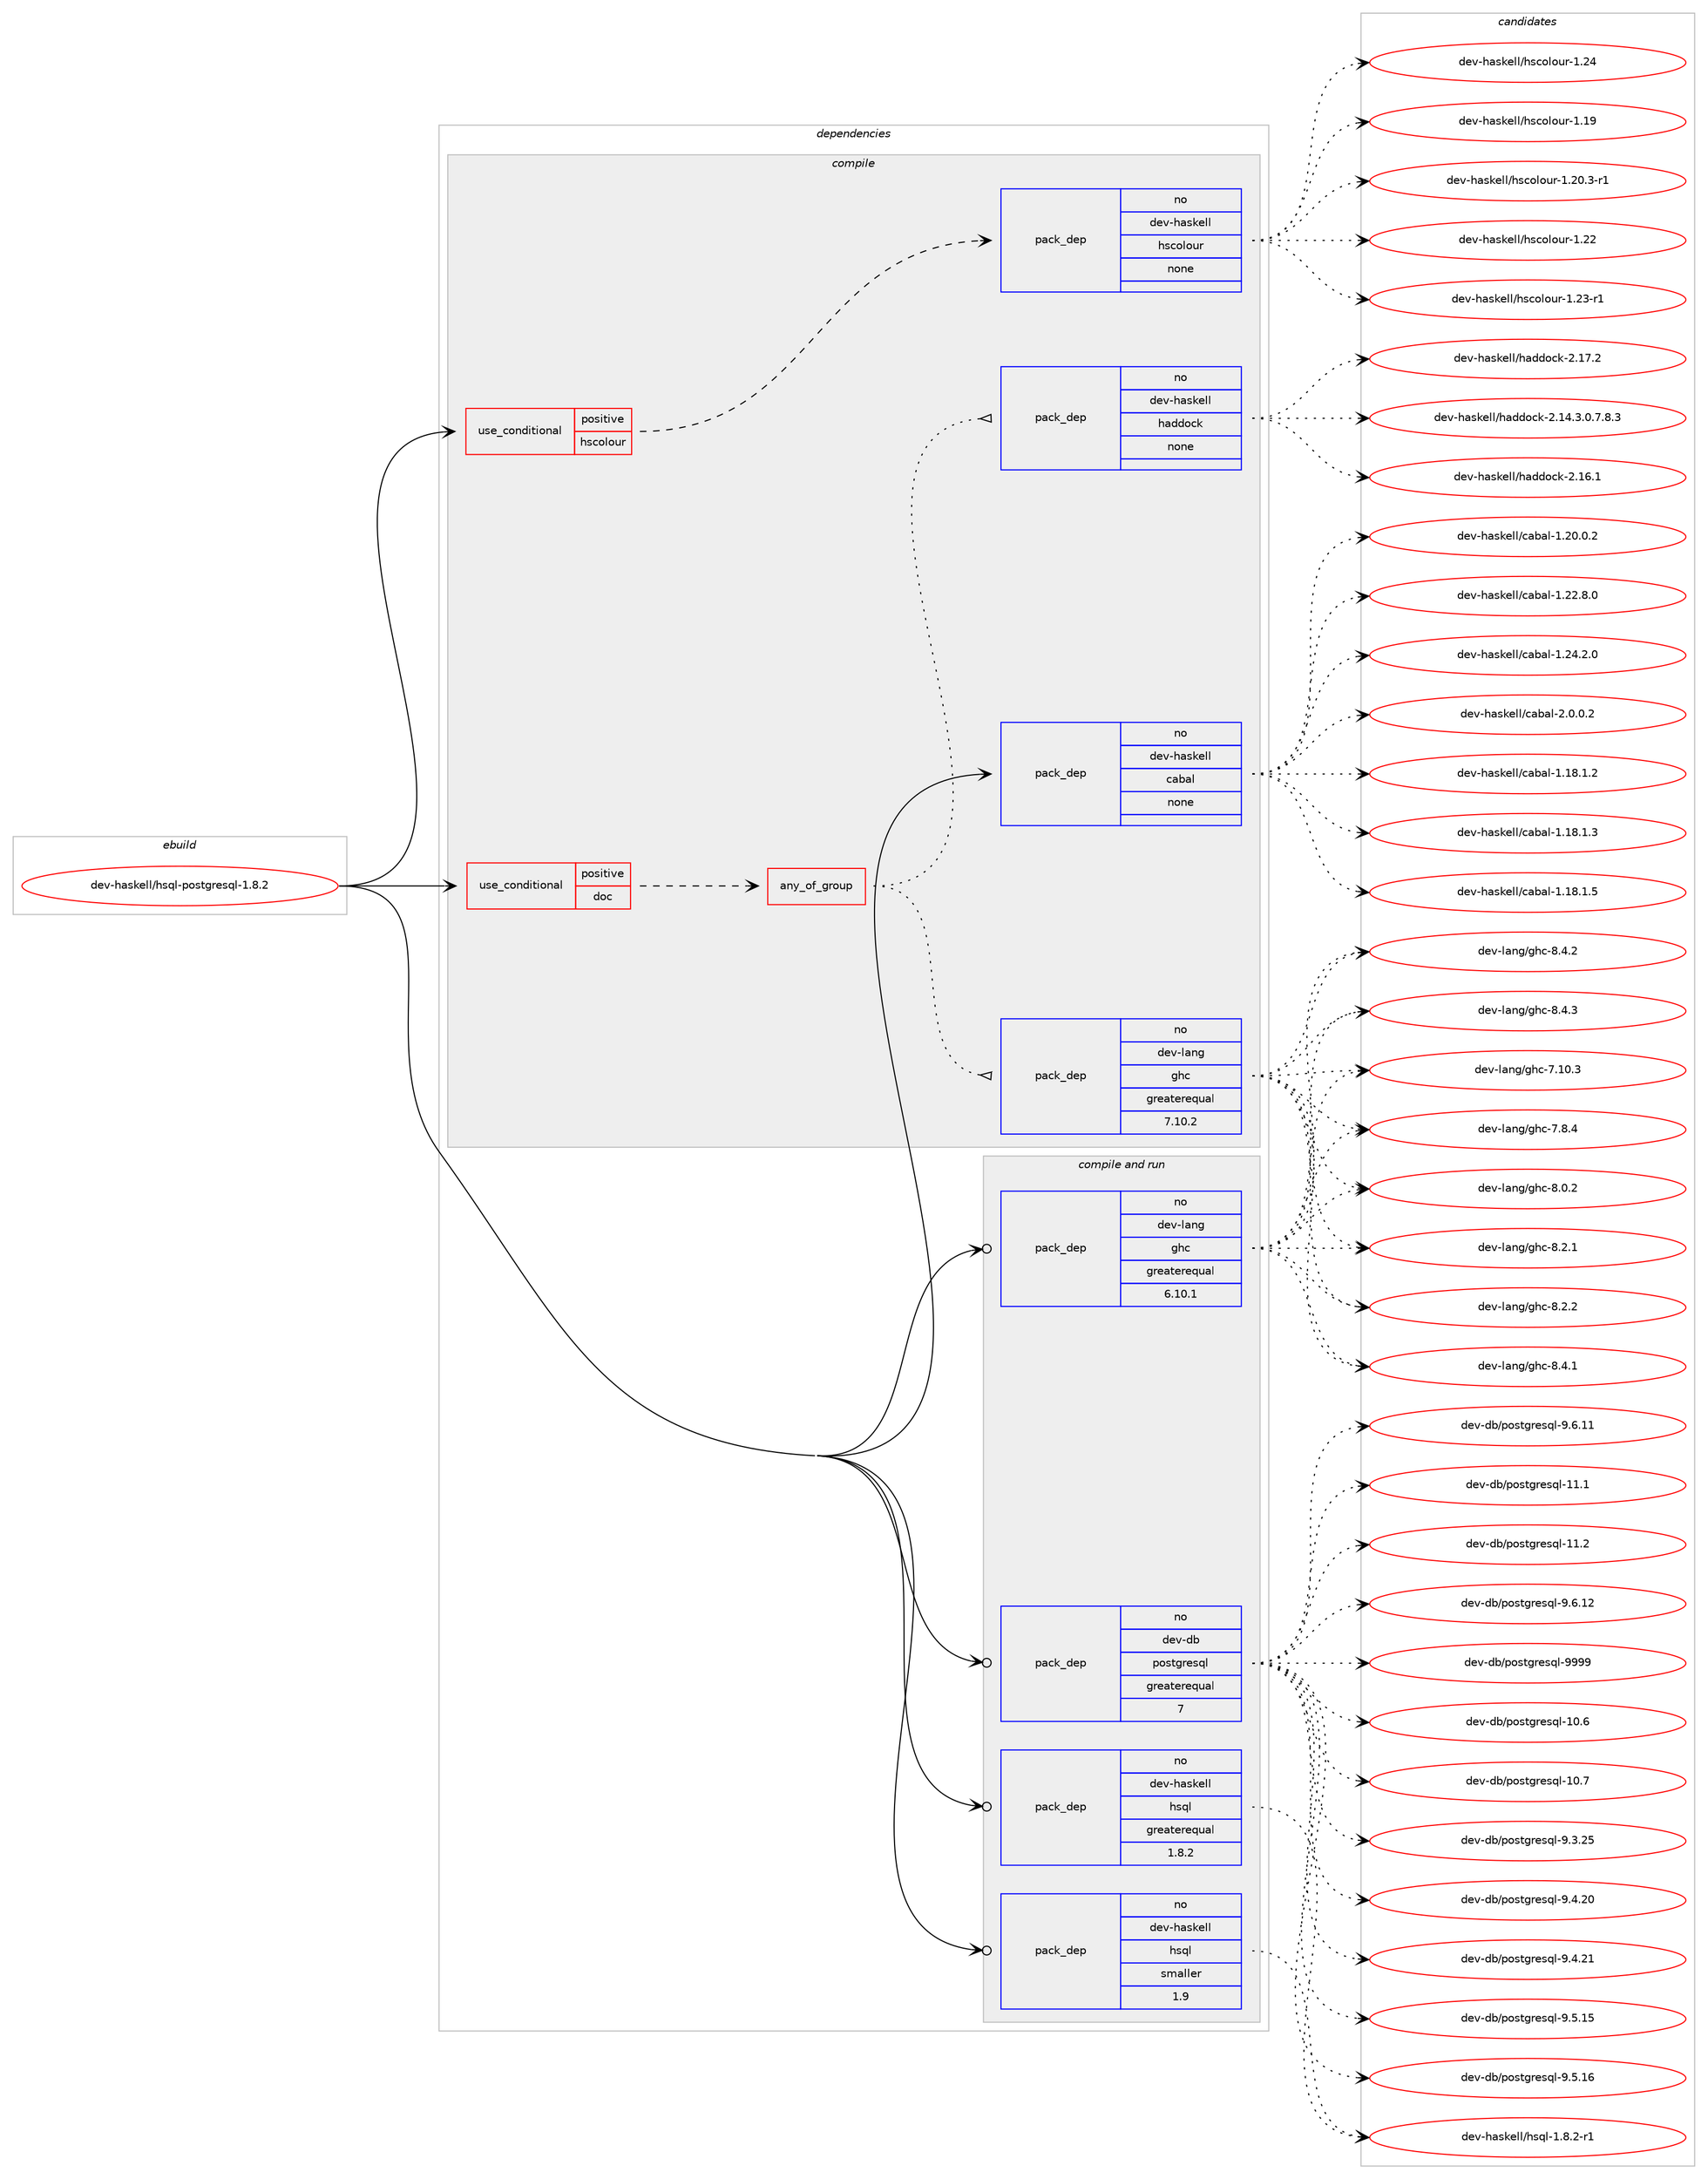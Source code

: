 digraph prolog {

# *************
# Graph options
# *************

newrank=true;
concentrate=true;
compound=true;
graph [rankdir=LR,fontname=Helvetica,fontsize=10,ranksep=1.5];#, ranksep=2.5, nodesep=0.2];
edge  [arrowhead=vee];
node  [fontname=Helvetica,fontsize=10];

# **********
# The ebuild
# **********

subgraph cluster_leftcol {
color=gray;
rank=same;
label=<<i>ebuild</i>>;
id [label="dev-haskell/hsql-postgresql-1.8.2", color=red, width=4, href="../dev-haskell/hsql-postgresql-1.8.2.svg"];
}

# ****************
# The dependencies
# ****************

subgraph cluster_midcol {
color=gray;
label=<<i>dependencies</i>>;
subgraph cluster_compile {
fillcolor="#eeeeee";
style=filled;
label=<<i>compile</i>>;
subgraph cond360080 {
dependency1335654 [label=<<TABLE BORDER="0" CELLBORDER="1" CELLSPACING="0" CELLPADDING="4"><TR><TD ROWSPAN="3" CELLPADDING="10">use_conditional</TD></TR><TR><TD>positive</TD></TR><TR><TD>doc</TD></TR></TABLE>>, shape=none, color=red];
subgraph any21076 {
dependency1335655 [label=<<TABLE BORDER="0" CELLBORDER="1" CELLSPACING="0" CELLPADDING="4"><TR><TD CELLPADDING="10">any_of_group</TD></TR></TABLE>>, shape=none, color=red];subgraph pack953946 {
dependency1335656 [label=<<TABLE BORDER="0" CELLBORDER="1" CELLSPACING="0" CELLPADDING="4" WIDTH="220"><TR><TD ROWSPAN="6" CELLPADDING="30">pack_dep</TD></TR><TR><TD WIDTH="110">no</TD></TR><TR><TD>dev-haskell</TD></TR><TR><TD>haddock</TD></TR><TR><TD>none</TD></TR><TR><TD></TD></TR></TABLE>>, shape=none, color=blue];
}
dependency1335655:e -> dependency1335656:w [weight=20,style="dotted",arrowhead="oinv"];
subgraph pack953947 {
dependency1335657 [label=<<TABLE BORDER="0" CELLBORDER="1" CELLSPACING="0" CELLPADDING="4" WIDTH="220"><TR><TD ROWSPAN="6" CELLPADDING="30">pack_dep</TD></TR><TR><TD WIDTH="110">no</TD></TR><TR><TD>dev-lang</TD></TR><TR><TD>ghc</TD></TR><TR><TD>greaterequal</TD></TR><TR><TD>7.10.2</TD></TR></TABLE>>, shape=none, color=blue];
}
dependency1335655:e -> dependency1335657:w [weight=20,style="dotted",arrowhead="oinv"];
}
dependency1335654:e -> dependency1335655:w [weight=20,style="dashed",arrowhead="vee"];
}
id:e -> dependency1335654:w [weight=20,style="solid",arrowhead="vee"];
subgraph cond360081 {
dependency1335658 [label=<<TABLE BORDER="0" CELLBORDER="1" CELLSPACING="0" CELLPADDING="4"><TR><TD ROWSPAN="3" CELLPADDING="10">use_conditional</TD></TR><TR><TD>positive</TD></TR><TR><TD>hscolour</TD></TR></TABLE>>, shape=none, color=red];
subgraph pack953948 {
dependency1335659 [label=<<TABLE BORDER="0" CELLBORDER="1" CELLSPACING="0" CELLPADDING="4" WIDTH="220"><TR><TD ROWSPAN="6" CELLPADDING="30">pack_dep</TD></TR><TR><TD WIDTH="110">no</TD></TR><TR><TD>dev-haskell</TD></TR><TR><TD>hscolour</TD></TR><TR><TD>none</TD></TR><TR><TD></TD></TR></TABLE>>, shape=none, color=blue];
}
dependency1335658:e -> dependency1335659:w [weight=20,style="dashed",arrowhead="vee"];
}
id:e -> dependency1335658:w [weight=20,style="solid",arrowhead="vee"];
subgraph pack953949 {
dependency1335660 [label=<<TABLE BORDER="0" CELLBORDER="1" CELLSPACING="0" CELLPADDING="4" WIDTH="220"><TR><TD ROWSPAN="6" CELLPADDING="30">pack_dep</TD></TR><TR><TD WIDTH="110">no</TD></TR><TR><TD>dev-haskell</TD></TR><TR><TD>cabal</TD></TR><TR><TD>none</TD></TR><TR><TD></TD></TR></TABLE>>, shape=none, color=blue];
}
id:e -> dependency1335660:w [weight=20,style="solid",arrowhead="vee"];
}
subgraph cluster_compileandrun {
fillcolor="#eeeeee";
style=filled;
label=<<i>compile and run</i>>;
subgraph pack953950 {
dependency1335661 [label=<<TABLE BORDER="0" CELLBORDER="1" CELLSPACING="0" CELLPADDING="4" WIDTH="220"><TR><TD ROWSPAN="6" CELLPADDING="30">pack_dep</TD></TR><TR><TD WIDTH="110">no</TD></TR><TR><TD>dev-db</TD></TR><TR><TD>postgresql</TD></TR><TR><TD>greaterequal</TD></TR><TR><TD>7</TD></TR></TABLE>>, shape=none, color=blue];
}
id:e -> dependency1335661:w [weight=20,style="solid",arrowhead="odotvee"];
subgraph pack953951 {
dependency1335662 [label=<<TABLE BORDER="0" CELLBORDER="1" CELLSPACING="0" CELLPADDING="4" WIDTH="220"><TR><TD ROWSPAN="6" CELLPADDING="30">pack_dep</TD></TR><TR><TD WIDTH="110">no</TD></TR><TR><TD>dev-haskell</TD></TR><TR><TD>hsql</TD></TR><TR><TD>greaterequal</TD></TR><TR><TD>1.8.2</TD></TR></TABLE>>, shape=none, color=blue];
}
id:e -> dependency1335662:w [weight=20,style="solid",arrowhead="odotvee"];
subgraph pack953952 {
dependency1335663 [label=<<TABLE BORDER="0" CELLBORDER="1" CELLSPACING="0" CELLPADDING="4" WIDTH="220"><TR><TD ROWSPAN="6" CELLPADDING="30">pack_dep</TD></TR><TR><TD WIDTH="110">no</TD></TR><TR><TD>dev-haskell</TD></TR><TR><TD>hsql</TD></TR><TR><TD>smaller</TD></TR><TR><TD>1.9</TD></TR></TABLE>>, shape=none, color=blue];
}
id:e -> dependency1335663:w [weight=20,style="solid",arrowhead="odotvee"];
subgraph pack953953 {
dependency1335664 [label=<<TABLE BORDER="0" CELLBORDER="1" CELLSPACING="0" CELLPADDING="4" WIDTH="220"><TR><TD ROWSPAN="6" CELLPADDING="30">pack_dep</TD></TR><TR><TD WIDTH="110">no</TD></TR><TR><TD>dev-lang</TD></TR><TR><TD>ghc</TD></TR><TR><TD>greaterequal</TD></TR><TR><TD>6.10.1</TD></TR></TABLE>>, shape=none, color=blue];
}
id:e -> dependency1335664:w [weight=20,style="solid",arrowhead="odotvee"];
}
subgraph cluster_run {
fillcolor="#eeeeee";
style=filled;
label=<<i>run</i>>;
}
}

# **************
# The candidates
# **************

subgraph cluster_choices {
rank=same;
color=gray;
label=<<i>candidates</i>>;

subgraph choice953946 {
color=black;
nodesep=1;
choice1001011184510497115107101108108471049710010011199107455046495246514648465546564651 [label="dev-haskell/haddock-2.14.3.0.7.8.3", color=red, width=4,href="../dev-haskell/haddock-2.14.3.0.7.8.3.svg"];
choice100101118451049711510710110810847104971001001119910745504649544649 [label="dev-haskell/haddock-2.16.1", color=red, width=4,href="../dev-haskell/haddock-2.16.1.svg"];
choice100101118451049711510710110810847104971001001119910745504649554650 [label="dev-haskell/haddock-2.17.2", color=red, width=4,href="../dev-haskell/haddock-2.17.2.svg"];
dependency1335656:e -> choice1001011184510497115107101108108471049710010011199107455046495246514648465546564651:w [style=dotted,weight="100"];
dependency1335656:e -> choice100101118451049711510710110810847104971001001119910745504649544649:w [style=dotted,weight="100"];
dependency1335656:e -> choice100101118451049711510710110810847104971001001119910745504649554650:w [style=dotted,weight="100"];
}
subgraph choice953947 {
color=black;
nodesep=1;
choice1001011184510897110103471031049945554649484651 [label="dev-lang/ghc-7.10.3", color=red, width=4,href="../dev-lang/ghc-7.10.3.svg"];
choice10010111845108971101034710310499455546564652 [label="dev-lang/ghc-7.8.4", color=red, width=4,href="../dev-lang/ghc-7.8.4.svg"];
choice10010111845108971101034710310499455646484650 [label="dev-lang/ghc-8.0.2", color=red, width=4,href="../dev-lang/ghc-8.0.2.svg"];
choice10010111845108971101034710310499455646504649 [label="dev-lang/ghc-8.2.1", color=red, width=4,href="../dev-lang/ghc-8.2.1.svg"];
choice10010111845108971101034710310499455646504650 [label="dev-lang/ghc-8.2.2", color=red, width=4,href="../dev-lang/ghc-8.2.2.svg"];
choice10010111845108971101034710310499455646524649 [label="dev-lang/ghc-8.4.1", color=red, width=4,href="../dev-lang/ghc-8.4.1.svg"];
choice10010111845108971101034710310499455646524650 [label="dev-lang/ghc-8.4.2", color=red, width=4,href="../dev-lang/ghc-8.4.2.svg"];
choice10010111845108971101034710310499455646524651 [label="dev-lang/ghc-8.4.3", color=red, width=4,href="../dev-lang/ghc-8.4.3.svg"];
dependency1335657:e -> choice1001011184510897110103471031049945554649484651:w [style=dotted,weight="100"];
dependency1335657:e -> choice10010111845108971101034710310499455546564652:w [style=dotted,weight="100"];
dependency1335657:e -> choice10010111845108971101034710310499455646484650:w [style=dotted,weight="100"];
dependency1335657:e -> choice10010111845108971101034710310499455646504649:w [style=dotted,weight="100"];
dependency1335657:e -> choice10010111845108971101034710310499455646504650:w [style=dotted,weight="100"];
dependency1335657:e -> choice10010111845108971101034710310499455646524649:w [style=dotted,weight="100"];
dependency1335657:e -> choice10010111845108971101034710310499455646524650:w [style=dotted,weight="100"];
dependency1335657:e -> choice10010111845108971101034710310499455646524651:w [style=dotted,weight="100"];
}
subgraph choice953948 {
color=black;
nodesep=1;
choice100101118451049711510710110810847104115991111081111171144549464957 [label="dev-haskell/hscolour-1.19", color=red, width=4,href="../dev-haskell/hscolour-1.19.svg"];
choice10010111845104971151071011081084710411599111108111117114454946504846514511449 [label="dev-haskell/hscolour-1.20.3-r1", color=red, width=4,href="../dev-haskell/hscolour-1.20.3-r1.svg"];
choice100101118451049711510710110810847104115991111081111171144549465050 [label="dev-haskell/hscolour-1.22", color=red, width=4,href="../dev-haskell/hscolour-1.22.svg"];
choice1001011184510497115107101108108471041159911110811111711445494650514511449 [label="dev-haskell/hscolour-1.23-r1", color=red, width=4,href="../dev-haskell/hscolour-1.23-r1.svg"];
choice100101118451049711510710110810847104115991111081111171144549465052 [label="dev-haskell/hscolour-1.24", color=red, width=4,href="../dev-haskell/hscolour-1.24.svg"];
dependency1335659:e -> choice100101118451049711510710110810847104115991111081111171144549464957:w [style=dotted,weight="100"];
dependency1335659:e -> choice10010111845104971151071011081084710411599111108111117114454946504846514511449:w [style=dotted,weight="100"];
dependency1335659:e -> choice100101118451049711510710110810847104115991111081111171144549465050:w [style=dotted,weight="100"];
dependency1335659:e -> choice1001011184510497115107101108108471041159911110811111711445494650514511449:w [style=dotted,weight="100"];
dependency1335659:e -> choice100101118451049711510710110810847104115991111081111171144549465052:w [style=dotted,weight="100"];
}
subgraph choice953949 {
color=black;
nodesep=1;
choice10010111845104971151071011081084799979897108454946495646494650 [label="dev-haskell/cabal-1.18.1.2", color=red, width=4,href="../dev-haskell/cabal-1.18.1.2.svg"];
choice10010111845104971151071011081084799979897108454946495646494651 [label="dev-haskell/cabal-1.18.1.3", color=red, width=4,href="../dev-haskell/cabal-1.18.1.3.svg"];
choice10010111845104971151071011081084799979897108454946495646494653 [label="dev-haskell/cabal-1.18.1.5", color=red, width=4,href="../dev-haskell/cabal-1.18.1.5.svg"];
choice10010111845104971151071011081084799979897108454946504846484650 [label="dev-haskell/cabal-1.20.0.2", color=red, width=4,href="../dev-haskell/cabal-1.20.0.2.svg"];
choice10010111845104971151071011081084799979897108454946505046564648 [label="dev-haskell/cabal-1.22.8.0", color=red, width=4,href="../dev-haskell/cabal-1.22.8.0.svg"];
choice10010111845104971151071011081084799979897108454946505246504648 [label="dev-haskell/cabal-1.24.2.0", color=red, width=4,href="../dev-haskell/cabal-1.24.2.0.svg"];
choice100101118451049711510710110810847999798971084550464846484650 [label="dev-haskell/cabal-2.0.0.2", color=red, width=4,href="../dev-haskell/cabal-2.0.0.2.svg"];
dependency1335660:e -> choice10010111845104971151071011081084799979897108454946495646494650:w [style=dotted,weight="100"];
dependency1335660:e -> choice10010111845104971151071011081084799979897108454946495646494651:w [style=dotted,weight="100"];
dependency1335660:e -> choice10010111845104971151071011081084799979897108454946495646494653:w [style=dotted,weight="100"];
dependency1335660:e -> choice10010111845104971151071011081084799979897108454946504846484650:w [style=dotted,weight="100"];
dependency1335660:e -> choice10010111845104971151071011081084799979897108454946505046564648:w [style=dotted,weight="100"];
dependency1335660:e -> choice10010111845104971151071011081084799979897108454946505246504648:w [style=dotted,weight="100"];
dependency1335660:e -> choice100101118451049711510710110810847999798971084550464846484650:w [style=dotted,weight="100"];
}
subgraph choice953950 {
color=black;
nodesep=1;
choice1001011184510098471121111151161031141011151131084549484654 [label="dev-db/postgresql-10.6", color=red, width=4,href="../dev-db/postgresql-10.6.svg"];
choice1001011184510098471121111151161031141011151131084549484655 [label="dev-db/postgresql-10.7", color=red, width=4,href="../dev-db/postgresql-10.7.svg"];
choice1001011184510098471121111151161031141011151131084549494649 [label="dev-db/postgresql-11.1", color=red, width=4,href="../dev-db/postgresql-11.1.svg"];
choice1001011184510098471121111151161031141011151131084549494650 [label="dev-db/postgresql-11.2", color=red, width=4,href="../dev-db/postgresql-11.2.svg"];
choice10010111845100984711211111511610311410111511310845574651465053 [label="dev-db/postgresql-9.3.25", color=red, width=4,href="../dev-db/postgresql-9.3.25.svg"];
choice10010111845100984711211111511610311410111511310845574652465048 [label="dev-db/postgresql-9.4.20", color=red, width=4,href="../dev-db/postgresql-9.4.20.svg"];
choice10010111845100984711211111511610311410111511310845574652465049 [label="dev-db/postgresql-9.4.21", color=red, width=4,href="../dev-db/postgresql-9.4.21.svg"];
choice10010111845100984711211111511610311410111511310845574653464953 [label="dev-db/postgresql-9.5.15", color=red, width=4,href="../dev-db/postgresql-9.5.15.svg"];
choice10010111845100984711211111511610311410111511310845574653464954 [label="dev-db/postgresql-9.5.16", color=red, width=4,href="../dev-db/postgresql-9.5.16.svg"];
choice10010111845100984711211111511610311410111511310845574654464949 [label="dev-db/postgresql-9.6.11", color=red, width=4,href="../dev-db/postgresql-9.6.11.svg"];
choice10010111845100984711211111511610311410111511310845574654464950 [label="dev-db/postgresql-9.6.12", color=red, width=4,href="../dev-db/postgresql-9.6.12.svg"];
choice1001011184510098471121111151161031141011151131084557575757 [label="dev-db/postgresql-9999", color=red, width=4,href="../dev-db/postgresql-9999.svg"];
dependency1335661:e -> choice1001011184510098471121111151161031141011151131084549484654:w [style=dotted,weight="100"];
dependency1335661:e -> choice1001011184510098471121111151161031141011151131084549484655:w [style=dotted,weight="100"];
dependency1335661:e -> choice1001011184510098471121111151161031141011151131084549494649:w [style=dotted,weight="100"];
dependency1335661:e -> choice1001011184510098471121111151161031141011151131084549494650:w [style=dotted,weight="100"];
dependency1335661:e -> choice10010111845100984711211111511610311410111511310845574651465053:w [style=dotted,weight="100"];
dependency1335661:e -> choice10010111845100984711211111511610311410111511310845574652465048:w [style=dotted,weight="100"];
dependency1335661:e -> choice10010111845100984711211111511610311410111511310845574652465049:w [style=dotted,weight="100"];
dependency1335661:e -> choice10010111845100984711211111511610311410111511310845574653464953:w [style=dotted,weight="100"];
dependency1335661:e -> choice10010111845100984711211111511610311410111511310845574653464954:w [style=dotted,weight="100"];
dependency1335661:e -> choice10010111845100984711211111511610311410111511310845574654464949:w [style=dotted,weight="100"];
dependency1335661:e -> choice10010111845100984711211111511610311410111511310845574654464950:w [style=dotted,weight="100"];
dependency1335661:e -> choice1001011184510098471121111151161031141011151131084557575757:w [style=dotted,weight="100"];
}
subgraph choice953951 {
color=black;
nodesep=1;
choice1001011184510497115107101108108471041151131084549465646504511449 [label="dev-haskell/hsql-1.8.2-r1", color=red, width=4,href="../dev-haskell/hsql-1.8.2-r1.svg"];
dependency1335662:e -> choice1001011184510497115107101108108471041151131084549465646504511449:w [style=dotted,weight="100"];
}
subgraph choice953952 {
color=black;
nodesep=1;
choice1001011184510497115107101108108471041151131084549465646504511449 [label="dev-haskell/hsql-1.8.2-r1", color=red, width=4,href="../dev-haskell/hsql-1.8.2-r1.svg"];
dependency1335663:e -> choice1001011184510497115107101108108471041151131084549465646504511449:w [style=dotted,weight="100"];
}
subgraph choice953953 {
color=black;
nodesep=1;
choice1001011184510897110103471031049945554649484651 [label="dev-lang/ghc-7.10.3", color=red, width=4,href="../dev-lang/ghc-7.10.3.svg"];
choice10010111845108971101034710310499455546564652 [label="dev-lang/ghc-7.8.4", color=red, width=4,href="../dev-lang/ghc-7.8.4.svg"];
choice10010111845108971101034710310499455646484650 [label="dev-lang/ghc-8.0.2", color=red, width=4,href="../dev-lang/ghc-8.0.2.svg"];
choice10010111845108971101034710310499455646504649 [label="dev-lang/ghc-8.2.1", color=red, width=4,href="../dev-lang/ghc-8.2.1.svg"];
choice10010111845108971101034710310499455646504650 [label="dev-lang/ghc-8.2.2", color=red, width=4,href="../dev-lang/ghc-8.2.2.svg"];
choice10010111845108971101034710310499455646524649 [label="dev-lang/ghc-8.4.1", color=red, width=4,href="../dev-lang/ghc-8.4.1.svg"];
choice10010111845108971101034710310499455646524650 [label="dev-lang/ghc-8.4.2", color=red, width=4,href="../dev-lang/ghc-8.4.2.svg"];
choice10010111845108971101034710310499455646524651 [label="dev-lang/ghc-8.4.3", color=red, width=4,href="../dev-lang/ghc-8.4.3.svg"];
dependency1335664:e -> choice1001011184510897110103471031049945554649484651:w [style=dotted,weight="100"];
dependency1335664:e -> choice10010111845108971101034710310499455546564652:w [style=dotted,weight="100"];
dependency1335664:e -> choice10010111845108971101034710310499455646484650:w [style=dotted,weight="100"];
dependency1335664:e -> choice10010111845108971101034710310499455646504649:w [style=dotted,weight="100"];
dependency1335664:e -> choice10010111845108971101034710310499455646504650:w [style=dotted,weight="100"];
dependency1335664:e -> choice10010111845108971101034710310499455646524649:w [style=dotted,weight="100"];
dependency1335664:e -> choice10010111845108971101034710310499455646524650:w [style=dotted,weight="100"];
dependency1335664:e -> choice10010111845108971101034710310499455646524651:w [style=dotted,weight="100"];
}
}

}
